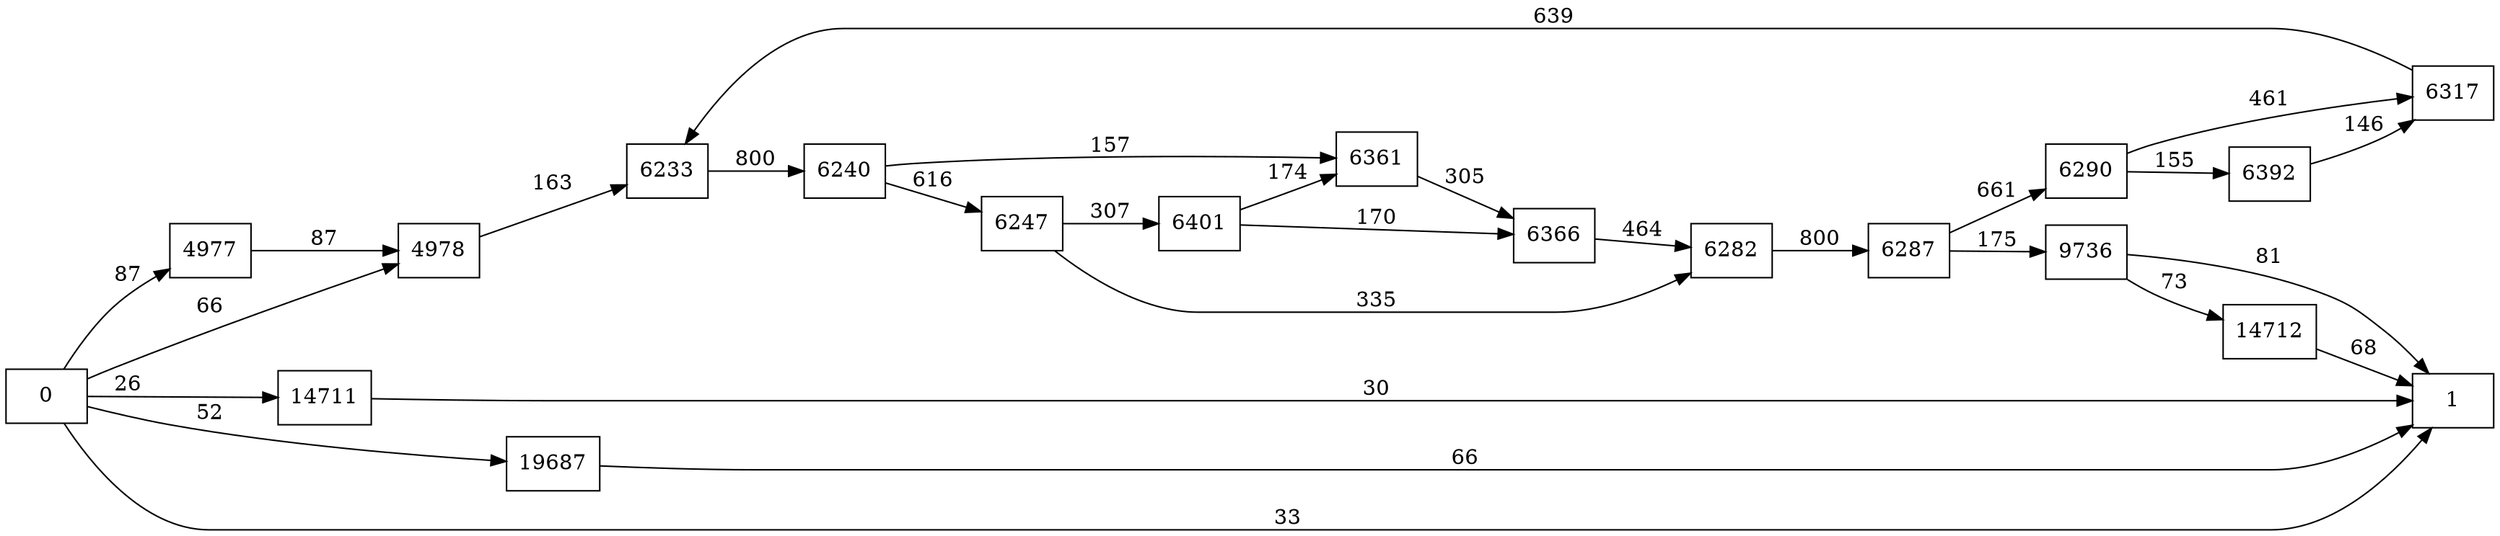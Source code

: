 digraph {
	graph [rankdir=LR]
	node [shape=rectangle]
	4977 -> 4978 [label=87]
	4978 -> 6233 [label=163]
	6233 -> 6240 [label=800]
	6240 -> 6247 [label=616]
	6240 -> 6361 [label=157]
	6247 -> 6282 [label=335]
	6247 -> 6401 [label=307]
	6282 -> 6287 [label=800]
	6287 -> 6290 [label=661]
	6287 -> 9736 [label=175]
	6290 -> 6317 [label=461]
	6290 -> 6392 [label=155]
	6317 -> 6233 [label=639]
	6361 -> 6366 [label=305]
	6366 -> 6282 [label=464]
	6392 -> 6317 [label=146]
	6401 -> 6366 [label=170]
	6401 -> 6361 [label=174]
	9736 -> 14712 [label=73]
	9736 -> 1 [label=81]
	14711 -> 1 [label=30]
	14712 -> 1 [label=68]
	19687 -> 1 [label=66]
	0 -> 4977 [label=87]
	0 -> 4978 [label=66]
	0 -> 1 [label=33]
	0 -> 14711 [label=26]
	0 -> 19687 [label=52]
}
